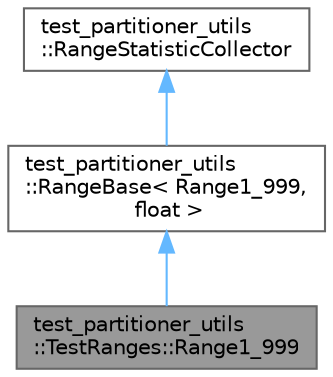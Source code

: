 digraph "test_partitioner_utils::TestRanges::Range1_999"
{
 // LATEX_PDF_SIZE
  bgcolor="transparent";
  edge [fontname=Helvetica,fontsize=10,labelfontname=Helvetica,labelfontsize=10];
  node [fontname=Helvetica,fontsize=10,shape=box,height=0.2,width=0.4];
  Node1 [id="Node000001",label="test_partitioner_utils\l::TestRanges::Range1_999",height=0.2,width=0.4,color="gray40", fillcolor="grey60", style="filled", fontcolor="black",tooltip=" "];
  Node2 -> Node1 [id="edge1_Node000001_Node000002",dir="back",color="steelblue1",style="solid",tooltip=" "];
  Node2 [id="Node000002",label="test_partitioner_utils\l::RangeBase\< Range1_999,\l float \>",height=0.2,width=0.4,color="gray40", fillcolor="white", style="filled",URL="$classtest__partitioner__utils_1_1_range_base.html",tooltip=" "];
  Node3 -> Node2 [id="edge2_Node000002_Node000003",dir="back",color="steelblue1",style="solid",tooltip=" "];
  Node3 [id="Node000003",label="test_partitioner_utils\l::RangeStatisticCollector",height=0.2,width=0.4,color="gray40", fillcolor="white", style="filled",URL="$classtest__partitioner__utils_1_1_range_statistic_collector.html",tooltip=" "];
}
